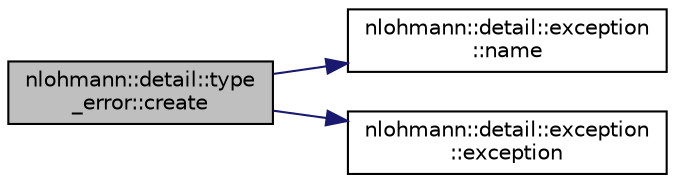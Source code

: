 digraph "nlohmann::detail::type_error::create"
{
  edge [fontname="Helvetica",fontsize="10",labelfontname="Helvetica",labelfontsize="10"];
  node [fontname="Helvetica",fontsize="10",shape=record];
  rankdir="LR";
  Node0 [label="nlohmann::detail::type\l_error::create",height=0.2,width=0.4,color="black", fillcolor="grey75", style="filled", fontcolor="black"];
  Node0 -> Node1 [color="midnightblue",fontsize="10",style="solid",fontname="Helvetica"];
  Node1 [label="nlohmann::detail::exception\l::name",height=0.2,width=0.4,color="black", fillcolor="white", style="filled",URL="$classnlohmann_1_1detail_1_1exception.html#abf41a7e9178356314082284e6cfea278"];
  Node0 -> Node2 [color="midnightblue",fontsize="10",style="solid",fontname="Helvetica"];
  Node2 [label="nlohmann::detail::exception\l::exception",height=0.2,width=0.4,color="black", fillcolor="white", style="filled",URL="$classnlohmann_1_1detail_1_1exception.html#ae323ad0d53bc724414c2233164e65657"];
}
